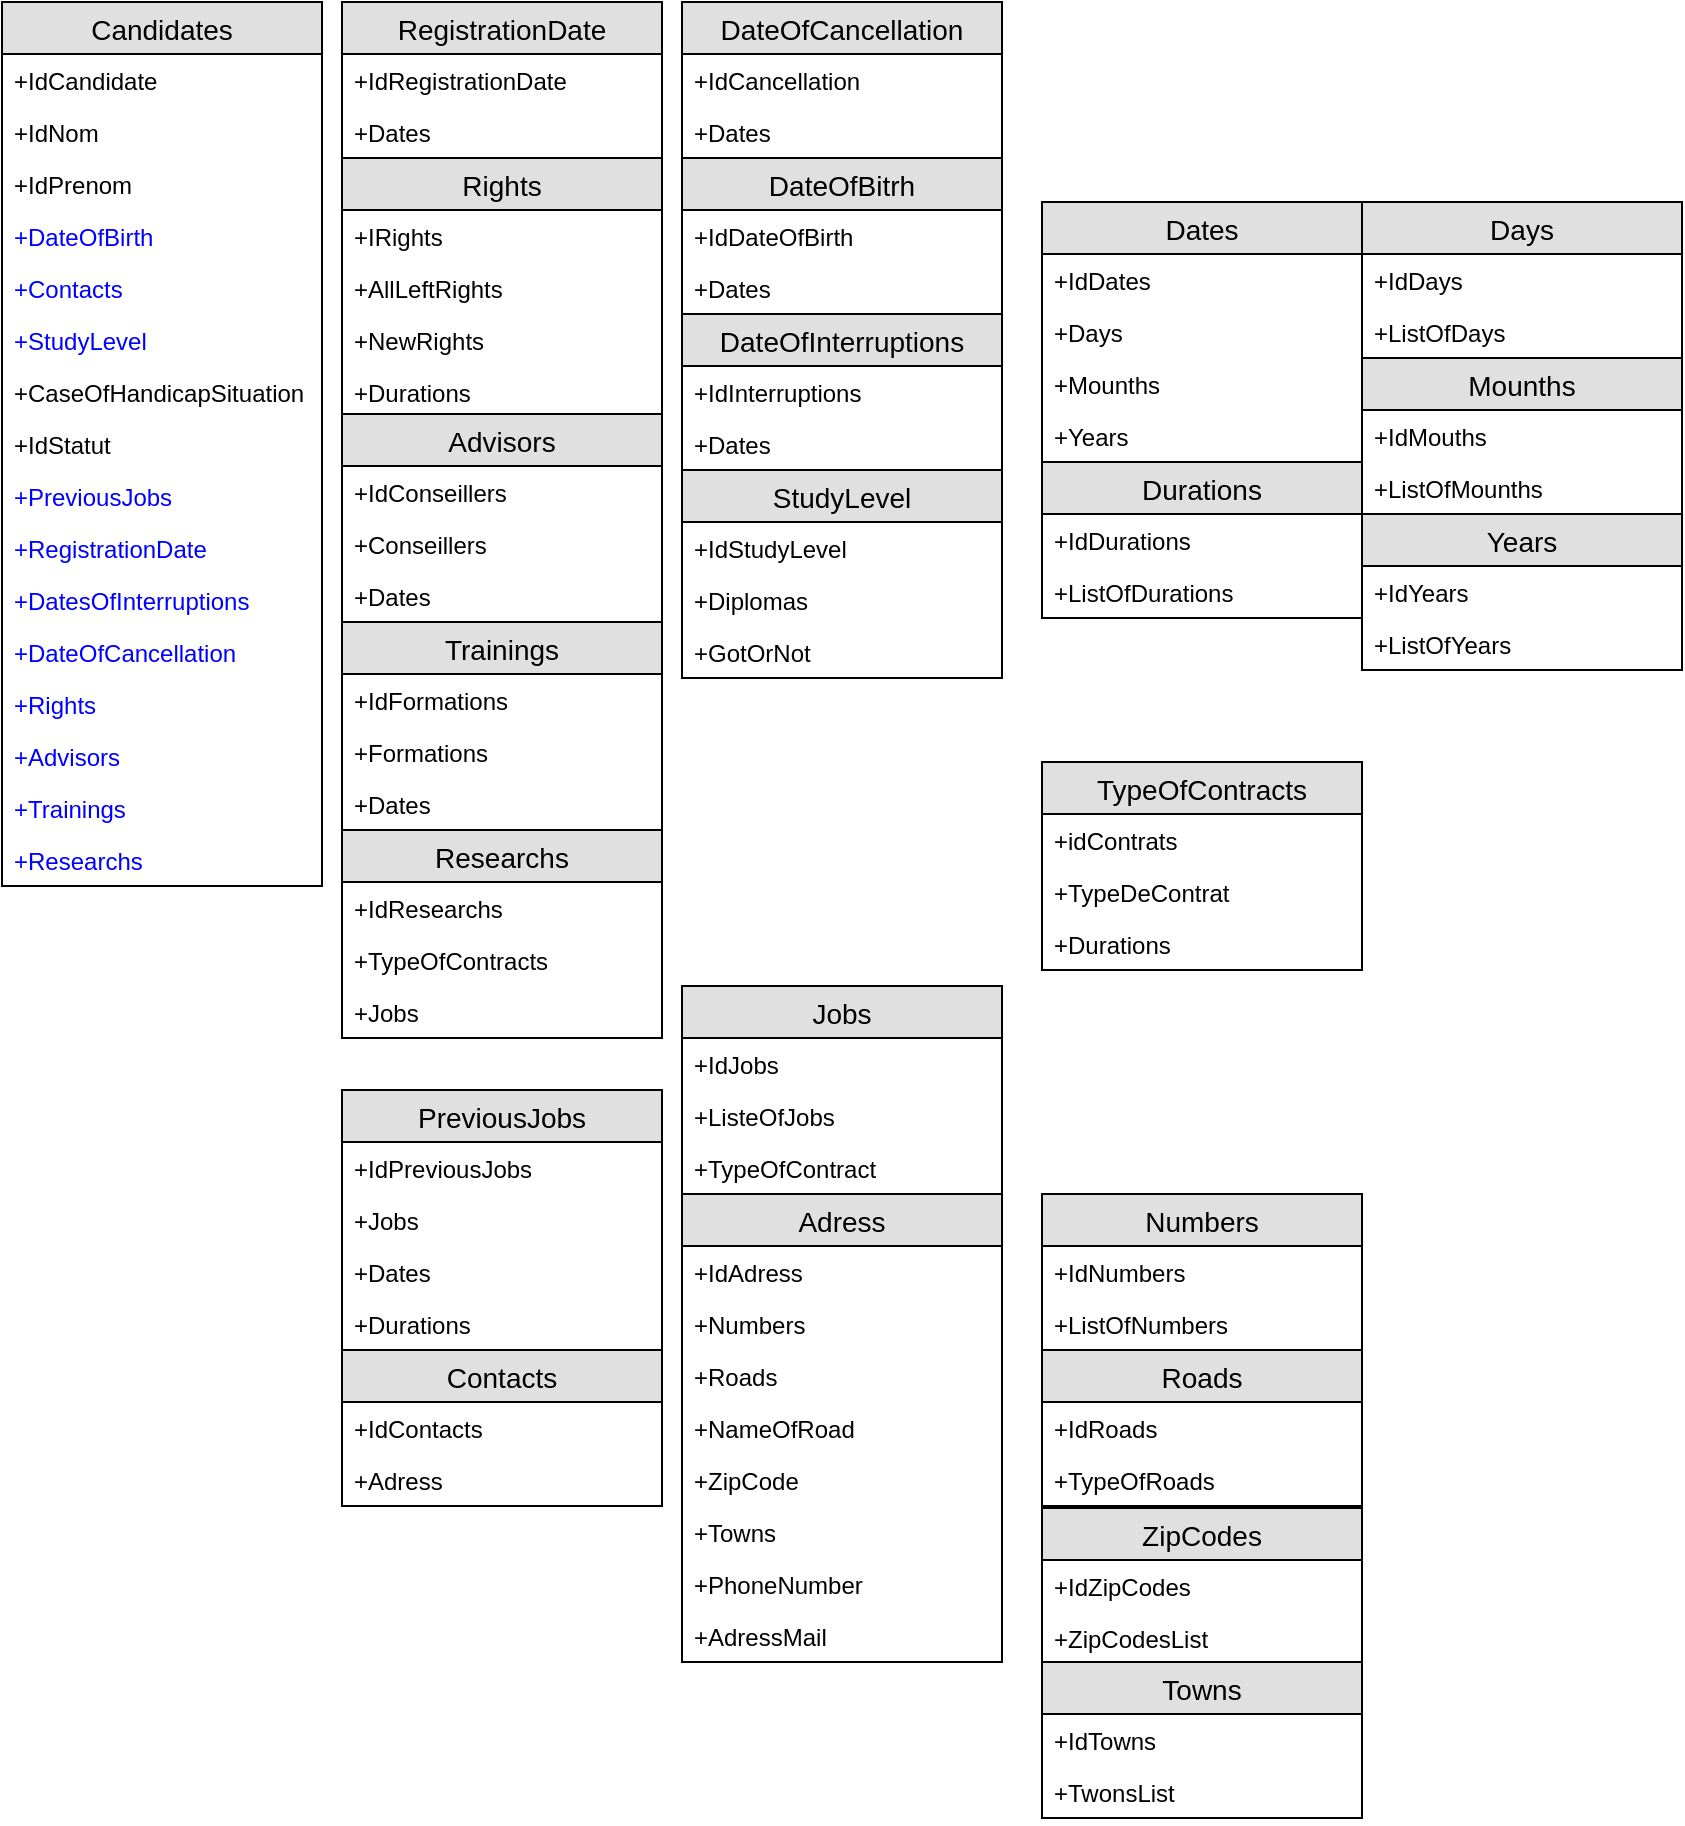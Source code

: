 <mxfile version="12.5.1" type="github"><diagram id="s1Qvu9CeLnc-_US4pbAX" name="Page-1"><mxGraphModel dx="1421" dy="831" grid="1" gridSize="10" guides="1" tooltips="1" connect="1" arrows="1" fold="1" page="1" pageScale="1" pageWidth="827" pageHeight="1169" math="0" shadow="0"><root><mxCell id="0"/><mxCell id="1" parent="0"/><mxCell id="-qMkt_h-Dio3tg8o6YvI-29" value="Candidates" style="swimlane;fontStyle=0;childLayout=stackLayout;horizontal=1;startSize=26;fillColor=#e0e0e0;horizontalStack=0;resizeParent=1;resizeParentMax=0;resizeLast=0;collapsible=1;marginBottom=0;swimlaneFillColor=#ffffff;align=center;fontSize=14;" vertex="1" parent="1"><mxGeometry y="260" width="160" height="442" as="geometry"/></mxCell><mxCell id="-qMkt_h-Dio3tg8o6YvI-30" value="+IdCandidate" style="text;strokeColor=none;fillColor=none;spacingLeft=4;spacingRight=4;overflow=hidden;rotatable=0;points=[[0,0.5],[1,0.5]];portConstraint=eastwest;fontSize=12;" vertex="1" parent="-qMkt_h-Dio3tg8o6YvI-29"><mxGeometry y="26" width="160" height="26" as="geometry"/></mxCell><mxCell id="-qMkt_h-Dio3tg8o6YvI-31" value="+IdNom&#xA;" style="text;strokeColor=none;fillColor=none;spacingLeft=4;spacingRight=4;overflow=hidden;rotatable=0;points=[[0,0.5],[1,0.5]];portConstraint=eastwest;fontSize=12;" vertex="1" parent="-qMkt_h-Dio3tg8o6YvI-29"><mxGeometry y="52" width="160" height="26" as="geometry"/></mxCell><mxCell id="-qMkt_h-Dio3tg8o6YvI-32" value="+IdPrenom" style="text;strokeColor=none;fillColor=none;spacingLeft=4;spacingRight=4;overflow=hidden;rotatable=0;points=[[0,0.5],[1,0.5]];portConstraint=eastwest;fontSize=12;" vertex="1" parent="-qMkt_h-Dio3tg8o6YvI-29"><mxGeometry y="78" width="160" height="26" as="geometry"/></mxCell><mxCell id="-qMkt_h-Dio3tg8o6YvI-128" value="+DateOfBirth" style="text;strokeColor=none;fillColor=none;spacingLeft=4;spacingRight=4;overflow=hidden;rotatable=0;points=[[0,0.5],[1,0.5]];portConstraint=eastwest;fontSize=12;fontColor=#0000FF;" vertex="1" parent="-qMkt_h-Dio3tg8o6YvI-29"><mxGeometry y="104" width="160" height="26" as="geometry"/></mxCell><mxCell id="-qMkt_h-Dio3tg8o6YvI-41" value="+Contacts" style="text;strokeColor=none;fillColor=none;spacingLeft=4;spacingRight=4;overflow=hidden;rotatable=0;points=[[0,0.5],[1,0.5]];portConstraint=eastwest;fontSize=12;fontColor=#0000FF;" vertex="1" parent="-qMkt_h-Dio3tg8o6YvI-29"><mxGeometry y="130" width="160" height="26" as="geometry"/></mxCell><mxCell id="-qMkt_h-Dio3tg8o6YvI-134" value="+StudyLevel" style="text;strokeColor=none;fillColor=none;spacingLeft=4;spacingRight=4;overflow=hidden;rotatable=0;points=[[0,0.5],[1,0.5]];portConstraint=eastwest;fontSize=12;fontColor=#0000FF;" vertex="1" parent="-qMkt_h-Dio3tg8o6YvI-29"><mxGeometry y="156" width="160" height="26" as="geometry"/></mxCell><mxCell id="-qMkt_h-Dio3tg8o6YvI-140" value="+CaseOfHandicapSituation" style="text;strokeColor=none;fillColor=none;spacingLeft=4;spacingRight=4;overflow=hidden;rotatable=0;points=[[0,0.5],[1,0.5]];portConstraint=eastwest;fontSize=12;fontColor=#000000;" vertex="1" parent="-qMkt_h-Dio3tg8o6YvI-29"><mxGeometry y="182" width="160" height="26" as="geometry"/></mxCell><mxCell id="-qMkt_h-Dio3tg8o6YvI-34" value="+IdStatut" style="text;strokeColor=none;fillColor=none;spacingLeft=4;spacingRight=4;overflow=hidden;rotatable=0;points=[[0,0.5],[1,0.5]];portConstraint=eastwest;fontSize=12;" vertex="1" parent="-qMkt_h-Dio3tg8o6YvI-29"><mxGeometry y="208" width="160" height="26" as="geometry"/></mxCell><mxCell id="-qMkt_h-Dio3tg8o6YvI-40" value="+PreviousJobs" style="text;strokeColor=none;fillColor=none;spacingLeft=4;spacingRight=4;overflow=hidden;rotatable=0;points=[[0,0.5],[1,0.5]];portConstraint=eastwest;fontSize=12;fontColor=#0000FF;" vertex="1" parent="-qMkt_h-Dio3tg8o6YvI-29"><mxGeometry y="234" width="160" height="26" as="geometry"/></mxCell><mxCell id="-qMkt_h-Dio3tg8o6YvI-35" value="+RegistrationDate" style="text;strokeColor=none;fillColor=none;spacingLeft=4;spacingRight=4;overflow=hidden;rotatable=0;points=[[0,0.5],[1,0.5]];portConstraint=eastwest;fontSize=12;fontColor=#0000FF;" vertex="1" parent="-qMkt_h-Dio3tg8o6YvI-29"><mxGeometry y="260" width="160" height="26" as="geometry"/></mxCell><mxCell id="-qMkt_h-Dio3tg8o6YvI-76" value="+DatesOfInterruptions&#xA;" style="text;strokeColor=none;fillColor=none;spacingLeft=4;spacingRight=4;overflow=hidden;rotatable=0;points=[[0,0.5],[1,0.5]];portConstraint=eastwest;fontSize=12;fontColor=#0000FF;" vertex="1" parent="-qMkt_h-Dio3tg8o6YvI-29"><mxGeometry y="286" width="160" height="26" as="geometry"/></mxCell><mxCell id="-qMkt_h-Dio3tg8o6YvI-72" value="+DateOfCancellation&#xA;" style="text;strokeColor=none;fillColor=none;spacingLeft=4;spacingRight=4;overflow=hidden;rotatable=0;points=[[0,0.5],[1,0.5]];portConstraint=eastwest;fontSize=12;fontColor=#0000FF;" vertex="1" parent="-qMkt_h-Dio3tg8o6YvI-29"><mxGeometry y="312" width="160" height="26" as="geometry"/></mxCell><mxCell id="-qMkt_h-Dio3tg8o6YvI-36" value="+Rights" style="text;strokeColor=none;fillColor=none;spacingLeft=4;spacingRight=4;overflow=hidden;rotatable=0;points=[[0,0.5],[1,0.5]];portConstraint=eastwest;fontSize=12;fontColor=#0000FF;" vertex="1" parent="-qMkt_h-Dio3tg8o6YvI-29"><mxGeometry y="338" width="160" height="26" as="geometry"/></mxCell><mxCell id="-qMkt_h-Dio3tg8o6YvI-37" value="+Advisors" style="text;strokeColor=none;fillColor=none;spacingLeft=4;spacingRight=4;overflow=hidden;rotatable=0;points=[[0,0.5],[1,0.5]];portConstraint=eastwest;fontSize=12;fontColor=#0000FF;" vertex="1" parent="-qMkt_h-Dio3tg8o6YvI-29"><mxGeometry y="364" width="160" height="26" as="geometry"/></mxCell><mxCell id="-qMkt_h-Dio3tg8o6YvI-38" value="+Trainings" style="text;strokeColor=none;fillColor=none;spacingLeft=4;spacingRight=4;overflow=hidden;rotatable=0;points=[[0,0.5],[1,0.5]];portConstraint=eastwest;fontSize=12;fontColor=#0000FF;" vertex="1" parent="-qMkt_h-Dio3tg8o6YvI-29"><mxGeometry y="390" width="160" height="26" as="geometry"/></mxCell><mxCell id="-qMkt_h-Dio3tg8o6YvI-39" value="+Researchs" style="text;strokeColor=none;fillColor=none;spacingLeft=4;spacingRight=4;overflow=hidden;rotatable=0;points=[[0,0.5],[1,0.5]];portConstraint=eastwest;fontSize=12;fontColor=#0000FF;" vertex="1" parent="-qMkt_h-Dio3tg8o6YvI-29"><mxGeometry y="416" width="160" height="26" as="geometry"/></mxCell><mxCell id="-qMkt_h-Dio3tg8o6YvI-43" value="Dates" style="swimlane;fontStyle=0;childLayout=stackLayout;horizontal=1;startSize=26;fillColor=#e0e0e0;horizontalStack=0;resizeParent=1;resizeParentMax=0;resizeLast=0;collapsible=1;marginBottom=0;swimlaneFillColor=#ffffff;align=center;fontSize=14;" vertex="1" parent="1"><mxGeometry x="520" y="360" width="160" height="130" as="geometry"/></mxCell><mxCell id="-qMkt_h-Dio3tg8o6YvI-44" value="+IdDates&#xA;" style="text;strokeColor=none;fillColor=none;spacingLeft=4;spacingRight=4;overflow=hidden;rotatable=0;points=[[0,0.5],[1,0.5]];portConstraint=eastwest;fontSize=12;" vertex="1" parent="-qMkt_h-Dio3tg8o6YvI-43"><mxGeometry y="26" width="160" height="26" as="geometry"/></mxCell><mxCell id="-qMkt_h-Dio3tg8o6YvI-45" value="+Days" style="text;strokeColor=none;fillColor=none;spacingLeft=4;spacingRight=4;overflow=hidden;rotatable=0;points=[[0,0.5],[1,0.5]];portConstraint=eastwest;fontSize=12;" vertex="1" parent="-qMkt_h-Dio3tg8o6YvI-43"><mxGeometry y="52" width="160" height="26" as="geometry"/></mxCell><mxCell id="-qMkt_h-Dio3tg8o6YvI-46" value="+Mounths" style="text;strokeColor=none;fillColor=none;spacingLeft=4;spacingRight=4;overflow=hidden;rotatable=0;points=[[0,0.5],[1,0.5]];portConstraint=eastwest;fontSize=12;" vertex="1" parent="-qMkt_h-Dio3tg8o6YvI-43"><mxGeometry y="78" width="160" height="26" as="geometry"/></mxCell><mxCell id="-qMkt_h-Dio3tg8o6YvI-47" value="+Years" style="text;strokeColor=none;fillColor=none;spacingLeft=4;spacingRight=4;overflow=hidden;rotatable=0;points=[[0,0.5],[1,0.5]];portConstraint=eastwest;fontSize=12;" vertex="1" parent="-qMkt_h-Dio3tg8o6YvI-43"><mxGeometry y="104" width="160" height="26" as="geometry"/></mxCell><mxCell id="-qMkt_h-Dio3tg8o6YvI-48" value="Days" style="swimlane;fontStyle=0;childLayout=stackLayout;horizontal=1;startSize=26;fillColor=#e0e0e0;horizontalStack=0;resizeParent=1;resizeParentMax=0;resizeLast=0;collapsible=1;marginBottom=0;swimlaneFillColor=#ffffff;align=center;fontSize=14;" vertex="1" parent="1"><mxGeometry x="680" y="360" width="160" height="78" as="geometry"/></mxCell><mxCell id="-qMkt_h-Dio3tg8o6YvI-49" value="+IdDays" style="text;strokeColor=none;fillColor=none;spacingLeft=4;spacingRight=4;overflow=hidden;rotatable=0;points=[[0,0.5],[1,0.5]];portConstraint=eastwest;fontSize=12;" vertex="1" parent="-qMkt_h-Dio3tg8o6YvI-48"><mxGeometry y="26" width="160" height="26" as="geometry"/></mxCell><mxCell id="-qMkt_h-Dio3tg8o6YvI-50" value="+ListOfDays" style="text;strokeColor=none;fillColor=none;spacingLeft=4;spacingRight=4;overflow=hidden;rotatable=0;points=[[0,0.5],[1,0.5]];portConstraint=eastwest;fontSize=12;" vertex="1" parent="-qMkt_h-Dio3tg8o6YvI-48"><mxGeometry y="52" width="160" height="26" as="geometry"/></mxCell><mxCell id="-qMkt_h-Dio3tg8o6YvI-52" value="Mounths" style="swimlane;fontStyle=0;childLayout=stackLayout;horizontal=1;startSize=26;fillColor=#e0e0e0;horizontalStack=0;resizeParent=1;resizeParentMax=0;resizeLast=0;collapsible=1;marginBottom=0;swimlaneFillColor=#ffffff;align=center;fontSize=14;" vertex="1" parent="1"><mxGeometry x="680" y="438" width="160" height="78" as="geometry"/></mxCell><mxCell id="-qMkt_h-Dio3tg8o6YvI-53" value="+IdMouths" style="text;strokeColor=none;fillColor=none;spacingLeft=4;spacingRight=4;overflow=hidden;rotatable=0;points=[[0,0.5],[1,0.5]];portConstraint=eastwest;fontSize=12;" vertex="1" parent="-qMkt_h-Dio3tg8o6YvI-52"><mxGeometry y="26" width="160" height="26" as="geometry"/></mxCell><mxCell id="-qMkt_h-Dio3tg8o6YvI-54" value="+ListOfMounths" style="text;strokeColor=none;fillColor=none;spacingLeft=4;spacingRight=4;overflow=hidden;rotatable=0;points=[[0,0.5],[1,0.5]];portConstraint=eastwest;fontSize=12;" vertex="1" parent="-qMkt_h-Dio3tg8o6YvI-52"><mxGeometry y="52" width="160" height="26" as="geometry"/></mxCell><mxCell id="-qMkt_h-Dio3tg8o6YvI-55" value="Years" style="swimlane;fontStyle=0;childLayout=stackLayout;horizontal=1;startSize=26;fillColor=#e0e0e0;horizontalStack=0;resizeParent=1;resizeParentMax=0;resizeLast=0;collapsible=1;marginBottom=0;swimlaneFillColor=#ffffff;align=center;fontSize=14;" vertex="1" parent="1"><mxGeometry x="680" y="516" width="160" height="78" as="geometry"/></mxCell><mxCell id="-qMkt_h-Dio3tg8o6YvI-56" value="+IdYears" style="text;strokeColor=none;fillColor=none;spacingLeft=4;spacingRight=4;overflow=hidden;rotatable=0;points=[[0,0.5],[1,0.5]];portConstraint=eastwest;fontSize=12;" vertex="1" parent="-qMkt_h-Dio3tg8o6YvI-55"><mxGeometry y="26" width="160" height="26" as="geometry"/></mxCell><mxCell id="-qMkt_h-Dio3tg8o6YvI-57" value="+ListOfYears" style="text;strokeColor=none;fillColor=none;spacingLeft=4;spacingRight=4;overflow=hidden;rotatable=0;points=[[0,0.5],[1,0.5]];portConstraint=eastwest;fontSize=12;" vertex="1" parent="-qMkt_h-Dio3tg8o6YvI-55"><mxGeometry y="52" width="160" height="26" as="geometry"/></mxCell><mxCell id="-qMkt_h-Dio3tg8o6YvI-58" value="RegistrationDate" style="swimlane;fontStyle=0;childLayout=stackLayout;horizontal=1;startSize=26;fillColor=#e0e0e0;horizontalStack=0;resizeParent=1;resizeParentMax=0;resizeLast=0;collapsible=1;marginBottom=0;swimlaneFillColor=#ffffff;align=center;fontSize=14;" vertex="1" parent="1"><mxGeometry x="170" y="260" width="160" height="78" as="geometry"/></mxCell><mxCell id="-qMkt_h-Dio3tg8o6YvI-59" value="+IdRegistrationDate" style="text;strokeColor=none;fillColor=none;spacingLeft=4;spacingRight=4;overflow=hidden;rotatable=0;points=[[0,0.5],[1,0.5]];portConstraint=eastwest;fontSize=12;" vertex="1" parent="-qMkt_h-Dio3tg8o6YvI-58"><mxGeometry y="26" width="160" height="26" as="geometry"/></mxCell><mxCell id="-qMkt_h-Dio3tg8o6YvI-60" value="+Dates" style="text;strokeColor=none;fillColor=none;spacingLeft=4;spacingRight=4;overflow=hidden;rotatable=0;points=[[0,0.5],[1,0.5]];portConstraint=eastwest;fontSize=12;" vertex="1" parent="-qMkt_h-Dio3tg8o6YvI-58"><mxGeometry y="52" width="160" height="26" as="geometry"/></mxCell><mxCell id="-qMkt_h-Dio3tg8o6YvI-61" value="Rights" style="swimlane;fontStyle=0;childLayout=stackLayout;horizontal=1;startSize=26;fillColor=#e0e0e0;horizontalStack=0;resizeParent=1;resizeParentMax=0;resizeLast=0;collapsible=1;marginBottom=0;swimlaneFillColor=#ffffff;align=center;fontSize=14;" vertex="1" parent="1"><mxGeometry x="170" y="338" width="160" height="130" as="geometry"/></mxCell><mxCell id="-qMkt_h-Dio3tg8o6YvI-62" value="+IRights" style="text;strokeColor=none;fillColor=none;spacingLeft=4;spacingRight=4;overflow=hidden;rotatable=0;points=[[0,0.5],[1,0.5]];portConstraint=eastwest;fontSize=12;" vertex="1" parent="-qMkt_h-Dio3tg8o6YvI-61"><mxGeometry y="26" width="160" height="26" as="geometry"/></mxCell><mxCell id="-qMkt_h-Dio3tg8o6YvI-63" value="+AllLeftRights" style="text;strokeColor=none;fillColor=none;spacingLeft=4;spacingRight=4;overflow=hidden;rotatable=0;points=[[0,0.5],[1,0.5]];portConstraint=eastwest;fontSize=12;" vertex="1" parent="-qMkt_h-Dio3tg8o6YvI-61"><mxGeometry y="52" width="160" height="26" as="geometry"/></mxCell><mxCell id="-qMkt_h-Dio3tg8o6YvI-91" value="+NewRights" style="text;strokeColor=none;fillColor=none;spacingLeft=4;spacingRight=4;overflow=hidden;rotatable=0;points=[[0,0.5],[1,0.5]];portConstraint=eastwest;fontSize=12;" vertex="1" parent="-qMkt_h-Dio3tg8o6YvI-61"><mxGeometry y="78" width="160" height="26" as="geometry"/></mxCell><mxCell id="-qMkt_h-Dio3tg8o6YvI-92" value="+Durations" style="text;strokeColor=none;fillColor=none;spacingLeft=4;spacingRight=4;overflow=hidden;rotatable=0;points=[[0,0.5],[1,0.5]];portConstraint=eastwest;fontSize=12;" vertex="1" parent="-qMkt_h-Dio3tg8o6YvI-61"><mxGeometry y="104" width="160" height="26" as="geometry"/></mxCell><mxCell id="-qMkt_h-Dio3tg8o6YvI-64" value="Advisors" style="swimlane;fontStyle=0;childLayout=stackLayout;horizontal=1;startSize=26;fillColor=#e0e0e0;horizontalStack=0;resizeParent=1;resizeParentMax=0;resizeLast=0;collapsible=1;marginBottom=0;swimlaneFillColor=#ffffff;align=center;fontSize=14;" vertex="1" parent="1"><mxGeometry x="170" y="466" width="160" height="104" as="geometry"/></mxCell><mxCell id="-qMkt_h-Dio3tg8o6YvI-65" value="+IdConseillers" style="text;strokeColor=none;fillColor=none;spacingLeft=4;spacingRight=4;overflow=hidden;rotatable=0;points=[[0,0.5],[1,0.5]];portConstraint=eastwest;fontSize=12;" vertex="1" parent="-qMkt_h-Dio3tg8o6YvI-64"><mxGeometry y="26" width="160" height="26" as="geometry"/></mxCell><mxCell id="-qMkt_h-Dio3tg8o6YvI-66" value="+Conseillers" style="text;strokeColor=none;fillColor=none;spacingLeft=4;spacingRight=4;overflow=hidden;rotatable=0;points=[[0,0.5],[1,0.5]];portConstraint=eastwest;fontSize=12;" vertex="1" parent="-qMkt_h-Dio3tg8o6YvI-64"><mxGeometry y="52" width="160" height="26" as="geometry"/></mxCell><mxCell id="-qMkt_h-Dio3tg8o6YvI-67" value="+Dates" style="text;strokeColor=none;fillColor=none;spacingLeft=4;spacingRight=4;overflow=hidden;rotatable=0;points=[[0,0.5],[1,0.5]];portConstraint=eastwest;fontSize=12;" vertex="1" parent="-qMkt_h-Dio3tg8o6YvI-64"><mxGeometry y="78" width="160" height="26" as="geometry"/></mxCell><mxCell id="-qMkt_h-Dio3tg8o6YvI-68" value="Trainings" style="swimlane;fontStyle=0;childLayout=stackLayout;horizontal=1;startSize=26;fillColor=#e0e0e0;horizontalStack=0;resizeParent=1;resizeParentMax=0;resizeLast=0;collapsible=1;marginBottom=0;swimlaneFillColor=#ffffff;align=center;fontSize=14;" vertex="1" parent="1"><mxGeometry x="170" y="570" width="160" height="104" as="geometry"/></mxCell><mxCell id="-qMkt_h-Dio3tg8o6YvI-69" value="+IdFormations" style="text;strokeColor=none;fillColor=none;spacingLeft=4;spacingRight=4;overflow=hidden;rotatable=0;points=[[0,0.5],[1,0.5]];portConstraint=eastwest;fontSize=12;" vertex="1" parent="-qMkt_h-Dio3tg8o6YvI-68"><mxGeometry y="26" width="160" height="26" as="geometry"/></mxCell><mxCell id="-qMkt_h-Dio3tg8o6YvI-70" value="+Formations" style="text;strokeColor=none;fillColor=none;spacingLeft=4;spacingRight=4;overflow=hidden;rotatable=0;points=[[0,0.5],[1,0.5]];portConstraint=eastwest;fontSize=12;" vertex="1" parent="-qMkt_h-Dio3tg8o6YvI-68"><mxGeometry y="52" width="160" height="26" as="geometry"/></mxCell><mxCell id="-qMkt_h-Dio3tg8o6YvI-71" value="+Dates" style="text;strokeColor=none;fillColor=none;spacingLeft=4;spacingRight=4;overflow=hidden;rotatable=0;points=[[0,0.5],[1,0.5]];portConstraint=eastwest;fontSize=12;" vertex="1" parent="-qMkt_h-Dio3tg8o6YvI-68"><mxGeometry y="78" width="160" height="26" as="geometry"/></mxCell><mxCell id="-qMkt_h-Dio3tg8o6YvI-73" value="DateOfCancellation" style="swimlane;fontStyle=0;childLayout=stackLayout;horizontal=1;startSize=26;fillColor=#e0e0e0;horizontalStack=0;resizeParent=1;resizeParentMax=0;resizeLast=0;collapsible=1;marginBottom=0;swimlaneFillColor=#ffffff;align=center;fontSize=14;" vertex="1" parent="1"><mxGeometry x="340" y="260" width="160" height="78" as="geometry"/></mxCell><mxCell id="-qMkt_h-Dio3tg8o6YvI-74" value="+IdCancellation" style="text;strokeColor=none;fillColor=none;spacingLeft=4;spacingRight=4;overflow=hidden;rotatable=0;points=[[0,0.5],[1,0.5]];portConstraint=eastwest;fontSize=12;" vertex="1" parent="-qMkt_h-Dio3tg8o6YvI-73"><mxGeometry y="26" width="160" height="26" as="geometry"/></mxCell><mxCell id="-qMkt_h-Dio3tg8o6YvI-75" value="+Dates" style="text;strokeColor=none;fillColor=none;spacingLeft=4;spacingRight=4;overflow=hidden;rotatable=0;points=[[0,0.5],[1,0.5]];portConstraint=eastwest;fontSize=12;" vertex="1" parent="-qMkt_h-Dio3tg8o6YvI-73"><mxGeometry y="52" width="160" height="26" as="geometry"/></mxCell><mxCell id="-qMkt_h-Dio3tg8o6YvI-77" value="DateOfInterruptions" style="swimlane;fontStyle=0;childLayout=stackLayout;horizontal=1;startSize=26;fillColor=#e0e0e0;horizontalStack=0;resizeParent=1;resizeParentMax=0;resizeLast=0;collapsible=1;marginBottom=0;swimlaneFillColor=#ffffff;align=center;fontSize=14;" vertex="1" parent="1"><mxGeometry x="340" y="416" width="160" height="78" as="geometry"/></mxCell><mxCell id="-qMkt_h-Dio3tg8o6YvI-78" value="+IdInterruptions" style="text;strokeColor=none;fillColor=none;spacingLeft=4;spacingRight=4;overflow=hidden;rotatable=0;points=[[0,0.5],[1,0.5]];portConstraint=eastwest;fontSize=12;fontStyle=0" vertex="1" parent="-qMkt_h-Dio3tg8o6YvI-77"><mxGeometry y="26" width="160" height="26" as="geometry"/></mxCell><mxCell id="-qMkt_h-Dio3tg8o6YvI-79" value="+Dates" style="text;strokeColor=none;fillColor=none;spacingLeft=4;spacingRight=4;overflow=hidden;rotatable=0;points=[[0,0.5],[1,0.5]];portConstraint=eastwest;fontSize=12;" vertex="1" parent="-qMkt_h-Dio3tg8o6YvI-77"><mxGeometry y="52" width="160" height="26" as="geometry"/></mxCell><mxCell id="-qMkt_h-Dio3tg8o6YvI-80" value="Researchs" style="swimlane;fontStyle=0;childLayout=stackLayout;horizontal=1;startSize=26;fillColor=#e0e0e0;horizontalStack=0;resizeParent=1;resizeParentMax=0;resizeLast=0;collapsible=1;marginBottom=0;swimlaneFillColor=#ffffff;align=center;fontSize=14;" vertex="1" parent="1"><mxGeometry x="170" y="674" width="160" height="104" as="geometry"/></mxCell><mxCell id="-qMkt_h-Dio3tg8o6YvI-81" value="+IdResearchs" style="text;strokeColor=none;fillColor=none;spacingLeft=4;spacingRight=4;overflow=hidden;rotatable=0;points=[[0,0.5],[1,0.5]];portConstraint=eastwest;fontSize=12;" vertex="1" parent="-qMkt_h-Dio3tg8o6YvI-80"><mxGeometry y="26" width="160" height="26" as="geometry"/></mxCell><mxCell id="-qMkt_h-Dio3tg8o6YvI-82" value="+TypeOfContracts" style="text;strokeColor=none;fillColor=none;spacingLeft=4;spacingRight=4;overflow=hidden;rotatable=0;points=[[0,0.5],[1,0.5]];portConstraint=eastwest;fontSize=12;" vertex="1" parent="-qMkt_h-Dio3tg8o6YvI-80"><mxGeometry y="52" width="160" height="26" as="geometry"/></mxCell><mxCell id="-qMkt_h-Dio3tg8o6YvI-133" value="+Jobs" style="text;strokeColor=none;fillColor=none;spacingLeft=4;spacingRight=4;overflow=hidden;rotatable=0;points=[[0,0.5],[1,0.5]];portConstraint=eastwest;fontSize=12;" vertex="1" parent="-qMkt_h-Dio3tg8o6YvI-80"><mxGeometry y="78" width="160" height="26" as="geometry"/></mxCell><mxCell id="-qMkt_h-Dio3tg8o6YvI-84" value="TypeOfContracts" style="swimlane;fontStyle=0;childLayout=stackLayout;horizontal=1;startSize=26;fillColor=#e0e0e0;horizontalStack=0;resizeParent=1;resizeParentMax=0;resizeLast=0;collapsible=1;marginBottom=0;swimlaneFillColor=#ffffff;align=center;fontSize=14;" vertex="1" parent="1"><mxGeometry x="520" y="640" width="160" height="104" as="geometry"/></mxCell><mxCell id="-qMkt_h-Dio3tg8o6YvI-85" value="+idContrats" style="text;strokeColor=none;fillColor=none;spacingLeft=4;spacingRight=4;overflow=hidden;rotatable=0;points=[[0,0.5],[1,0.5]];portConstraint=eastwest;fontSize=12;" vertex="1" parent="-qMkt_h-Dio3tg8o6YvI-84"><mxGeometry y="26" width="160" height="26" as="geometry"/></mxCell><mxCell id="-qMkt_h-Dio3tg8o6YvI-86" value="+TypeDeContrat" style="text;strokeColor=none;fillColor=none;spacingLeft=4;spacingRight=4;overflow=hidden;rotatable=0;points=[[0,0.5],[1,0.5]];portConstraint=eastwest;fontSize=12;" vertex="1" parent="-qMkt_h-Dio3tg8o6YvI-84"><mxGeometry y="52" width="160" height="26" as="geometry"/></mxCell><mxCell id="-qMkt_h-Dio3tg8o6YvI-87" value="+Durations" style="text;strokeColor=none;fillColor=none;spacingLeft=4;spacingRight=4;overflow=hidden;rotatable=0;points=[[0,0.5],[1,0.5]];portConstraint=eastwest;fontSize=12;" vertex="1" parent="-qMkt_h-Dio3tg8o6YvI-84"><mxGeometry y="78" width="160" height="26" as="geometry"/></mxCell><mxCell id="-qMkt_h-Dio3tg8o6YvI-88" value="Durations" style="swimlane;fontStyle=0;childLayout=stackLayout;horizontal=1;startSize=26;fillColor=#e0e0e0;horizontalStack=0;resizeParent=1;resizeParentMax=0;resizeLast=0;collapsible=1;marginBottom=0;swimlaneFillColor=#ffffff;align=center;fontSize=14;" vertex="1" parent="1"><mxGeometry x="520" y="490" width="160" height="78" as="geometry"/></mxCell><mxCell id="-qMkt_h-Dio3tg8o6YvI-89" value="+IdDurations" style="text;strokeColor=none;fillColor=none;spacingLeft=4;spacingRight=4;overflow=hidden;rotatable=0;points=[[0,0.5],[1,0.5]];portConstraint=eastwest;fontSize=12;" vertex="1" parent="-qMkt_h-Dio3tg8o6YvI-88"><mxGeometry y="26" width="160" height="26" as="geometry"/></mxCell><mxCell id="-qMkt_h-Dio3tg8o6YvI-90" value="+ListOfDurations" style="text;strokeColor=none;fillColor=none;spacingLeft=4;spacingRight=4;overflow=hidden;rotatable=0;points=[[0,0.5],[1,0.5]];portConstraint=eastwest;fontSize=12;" vertex="1" parent="-qMkt_h-Dio3tg8o6YvI-88"><mxGeometry y="52" width="160" height="26" as="geometry"/></mxCell><mxCell id="-qMkt_h-Dio3tg8o6YvI-93" value="PreviousJobs" style="swimlane;fontStyle=0;childLayout=stackLayout;horizontal=1;startSize=26;fillColor=#e0e0e0;horizontalStack=0;resizeParent=1;resizeParentMax=0;resizeLast=0;collapsible=1;marginBottom=0;swimlaneFillColor=#ffffff;align=center;fontSize=14;" vertex="1" parent="1"><mxGeometry x="170" y="804" width="160" height="130" as="geometry"/></mxCell><mxCell id="-qMkt_h-Dio3tg8o6YvI-94" value="+IdPreviousJobs" style="text;strokeColor=none;fillColor=none;spacingLeft=4;spacingRight=4;overflow=hidden;rotatable=0;points=[[0,0.5],[1,0.5]];portConstraint=eastwest;fontSize=12;" vertex="1" parent="-qMkt_h-Dio3tg8o6YvI-93"><mxGeometry y="26" width="160" height="26" as="geometry"/></mxCell><mxCell id="-qMkt_h-Dio3tg8o6YvI-95" value="+Jobs" style="text;strokeColor=none;fillColor=none;spacingLeft=4;spacingRight=4;overflow=hidden;rotatable=0;points=[[0,0.5],[1,0.5]];portConstraint=eastwest;fontSize=12;" vertex="1" parent="-qMkt_h-Dio3tg8o6YvI-93"><mxGeometry y="52" width="160" height="26" as="geometry"/></mxCell><mxCell id="-qMkt_h-Dio3tg8o6YvI-96" value="+Dates" style="text;strokeColor=none;fillColor=none;spacingLeft=4;spacingRight=4;overflow=hidden;rotatable=0;points=[[0,0.5],[1,0.5]];portConstraint=eastwest;fontSize=12;" vertex="1" parent="-qMkt_h-Dio3tg8o6YvI-93"><mxGeometry y="78" width="160" height="26" as="geometry"/></mxCell><mxCell id="-qMkt_h-Dio3tg8o6YvI-97" value="+Durations" style="text;strokeColor=none;fillColor=none;spacingLeft=4;spacingRight=4;overflow=hidden;rotatable=0;points=[[0,0.5],[1,0.5]];portConstraint=eastwest;fontSize=12;" vertex="1" parent="-qMkt_h-Dio3tg8o6YvI-93"><mxGeometry y="104" width="160" height="26" as="geometry"/></mxCell><mxCell id="-qMkt_h-Dio3tg8o6YvI-98" value="Jobs" style="swimlane;fontStyle=0;childLayout=stackLayout;horizontal=1;startSize=26;fillColor=#e0e0e0;horizontalStack=0;resizeParent=1;resizeParentMax=0;resizeLast=0;collapsible=1;marginBottom=0;swimlaneFillColor=#ffffff;align=center;fontSize=14;" vertex="1" parent="1"><mxGeometry x="340" y="752" width="160" height="104" as="geometry"/></mxCell><mxCell id="-qMkt_h-Dio3tg8o6YvI-99" value="+IdJobs" style="text;strokeColor=none;fillColor=none;spacingLeft=4;spacingRight=4;overflow=hidden;rotatable=0;points=[[0,0.5],[1,0.5]];portConstraint=eastwest;fontSize=12;fontStyle=0" vertex="1" parent="-qMkt_h-Dio3tg8o6YvI-98"><mxGeometry y="26" width="160" height="26" as="geometry"/></mxCell><mxCell id="-qMkt_h-Dio3tg8o6YvI-100" value="+ListeOfJobs" style="text;strokeColor=none;fillColor=none;spacingLeft=4;spacingRight=4;overflow=hidden;rotatable=0;points=[[0,0.5],[1,0.5]];portConstraint=eastwest;fontSize=12;" vertex="1" parent="-qMkt_h-Dio3tg8o6YvI-98"><mxGeometry y="52" width="160" height="26" as="geometry"/></mxCell><mxCell id="-qMkt_h-Dio3tg8o6YvI-139" value="+TypeOfContract" style="text;strokeColor=none;fillColor=none;spacingLeft=4;spacingRight=4;overflow=hidden;rotatable=0;points=[[0,0.5],[1,0.5]];portConstraint=eastwest;fontSize=12;" vertex="1" parent="-qMkt_h-Dio3tg8o6YvI-98"><mxGeometry y="78" width="160" height="26" as="geometry"/></mxCell><mxCell id="-qMkt_h-Dio3tg8o6YvI-101" value="Contacts" style="swimlane;fontStyle=0;childLayout=stackLayout;horizontal=1;startSize=26;fillColor=#e0e0e0;horizontalStack=0;resizeParent=1;resizeParentMax=0;resizeLast=0;collapsible=1;marginBottom=0;swimlaneFillColor=#ffffff;align=center;fontSize=14;" vertex="1" parent="1"><mxGeometry x="170" y="934" width="160" height="78" as="geometry"/></mxCell><mxCell id="-qMkt_h-Dio3tg8o6YvI-102" value="+IdContacts" style="text;strokeColor=none;fillColor=none;spacingLeft=4;spacingRight=4;overflow=hidden;rotatable=0;points=[[0,0.5],[1,0.5]];portConstraint=eastwest;fontSize=12;" vertex="1" parent="-qMkt_h-Dio3tg8o6YvI-101"><mxGeometry y="26" width="160" height="26" as="geometry"/></mxCell><mxCell id="-qMkt_h-Dio3tg8o6YvI-103" value="+Adress" style="text;strokeColor=none;fillColor=none;spacingLeft=4;spacingRight=4;overflow=hidden;rotatable=0;points=[[0,0.5],[1,0.5]];portConstraint=eastwest;fontSize=12;" vertex="1" parent="-qMkt_h-Dio3tg8o6YvI-101"><mxGeometry y="52" width="160" height="26" as="geometry"/></mxCell><mxCell id="-qMkt_h-Dio3tg8o6YvI-106" value="Adress" style="swimlane;fontStyle=0;childLayout=stackLayout;horizontal=1;startSize=26;fillColor=#e0e0e0;horizontalStack=0;resizeParent=1;resizeParentMax=0;resizeLast=0;collapsible=1;marginBottom=0;swimlaneFillColor=#ffffff;align=center;fontSize=14;" vertex="1" parent="1"><mxGeometry x="340" y="856" width="160" height="234" as="geometry"/></mxCell><mxCell id="-qMkt_h-Dio3tg8o6YvI-107" value="+IdAdress" style="text;strokeColor=none;fillColor=none;spacingLeft=4;spacingRight=4;overflow=hidden;rotatable=0;points=[[0,0.5],[1,0.5]];portConstraint=eastwest;fontSize=12;" vertex="1" parent="-qMkt_h-Dio3tg8o6YvI-106"><mxGeometry y="26" width="160" height="26" as="geometry"/></mxCell><mxCell id="-qMkt_h-Dio3tg8o6YvI-108" value="+Numbers" style="text;strokeColor=none;fillColor=none;spacingLeft=4;spacingRight=4;overflow=hidden;rotatable=0;points=[[0,0.5],[1,0.5]];portConstraint=eastwest;fontSize=12;" vertex="1" parent="-qMkt_h-Dio3tg8o6YvI-106"><mxGeometry y="52" width="160" height="26" as="geometry"/></mxCell><mxCell id="-qMkt_h-Dio3tg8o6YvI-109" value="+Roads" style="text;strokeColor=none;fillColor=none;spacingLeft=4;spacingRight=4;overflow=hidden;rotatable=0;points=[[0,0.5],[1,0.5]];portConstraint=eastwest;fontSize=12;" vertex="1" parent="-qMkt_h-Dio3tg8o6YvI-106"><mxGeometry y="78" width="160" height="26" as="geometry"/></mxCell><mxCell id="-qMkt_h-Dio3tg8o6YvI-119" value="+NameOfRoad" style="text;strokeColor=none;fillColor=none;spacingLeft=4;spacingRight=4;overflow=hidden;rotatable=0;points=[[0,0.5],[1,0.5]];portConstraint=eastwest;fontSize=12;" vertex="1" parent="-qMkt_h-Dio3tg8o6YvI-106"><mxGeometry y="104" width="160" height="26" as="geometry"/></mxCell><mxCell id="-qMkt_h-Dio3tg8o6YvI-120" value="+ZipCode" style="text;strokeColor=none;fillColor=none;spacingLeft=4;spacingRight=4;overflow=hidden;rotatable=0;points=[[0,0.5],[1,0.5]];portConstraint=eastwest;fontSize=12;" vertex="1" parent="-qMkt_h-Dio3tg8o6YvI-106"><mxGeometry y="130" width="160" height="26" as="geometry"/></mxCell><mxCell id="-qMkt_h-Dio3tg8o6YvI-121" value="+Towns" style="text;strokeColor=none;fillColor=none;spacingLeft=4;spacingRight=4;overflow=hidden;rotatable=0;points=[[0,0.5],[1,0.5]];portConstraint=eastwest;fontSize=12;" vertex="1" parent="-qMkt_h-Dio3tg8o6YvI-106"><mxGeometry y="156" width="160" height="26" as="geometry"/></mxCell><mxCell id="-qMkt_h-Dio3tg8o6YvI-110" value="+PhoneNumber" style="text;strokeColor=none;fillColor=none;spacingLeft=4;spacingRight=4;overflow=hidden;rotatable=0;points=[[0,0.5],[1,0.5]];portConstraint=eastwest;fontSize=12;" vertex="1" parent="-qMkt_h-Dio3tg8o6YvI-106"><mxGeometry y="182" width="160" height="26" as="geometry"/></mxCell><mxCell id="-qMkt_h-Dio3tg8o6YvI-111" value="+AdressMail" style="text;strokeColor=none;fillColor=none;spacingLeft=4;spacingRight=4;overflow=hidden;rotatable=0;points=[[0,0.5],[1,0.5]];portConstraint=eastwest;fontSize=12;" vertex="1" parent="-qMkt_h-Dio3tg8o6YvI-106"><mxGeometry y="208" width="160" height="26" as="geometry"/></mxCell><mxCell id="-qMkt_h-Dio3tg8o6YvI-112" value="Numbers" style="swimlane;fontStyle=0;childLayout=stackLayout;horizontal=1;startSize=26;fillColor=#e0e0e0;horizontalStack=0;resizeParent=1;resizeParentMax=0;resizeLast=0;collapsible=1;marginBottom=0;swimlaneFillColor=#ffffff;align=center;fontSize=14;" vertex="1" parent="1"><mxGeometry x="520" y="856" width="160" height="78" as="geometry"/></mxCell><mxCell id="-qMkt_h-Dio3tg8o6YvI-113" value="+IdNumbers" style="text;strokeColor=none;fillColor=none;spacingLeft=4;spacingRight=4;overflow=hidden;rotatable=0;points=[[0,0.5],[1,0.5]];portConstraint=eastwest;fontSize=12;fontStyle=0" vertex="1" parent="-qMkt_h-Dio3tg8o6YvI-112"><mxGeometry y="26" width="160" height="26" as="geometry"/></mxCell><mxCell id="-qMkt_h-Dio3tg8o6YvI-114" value="+ListOfNumbers" style="text;strokeColor=none;fillColor=none;spacingLeft=4;spacingRight=4;overflow=hidden;rotatable=0;points=[[0,0.5],[1,0.5]];portConstraint=eastwest;fontSize=12;" vertex="1" parent="-qMkt_h-Dio3tg8o6YvI-112"><mxGeometry y="52" width="160" height="26" as="geometry"/></mxCell><mxCell id="-qMkt_h-Dio3tg8o6YvI-115" value="Roads" style="swimlane;fontStyle=0;childLayout=stackLayout;horizontal=1;startSize=26;fillColor=#e0e0e0;horizontalStack=0;resizeParent=1;resizeParentMax=0;resizeLast=0;collapsible=1;marginBottom=0;swimlaneFillColor=#ffffff;align=center;fontSize=14;" vertex="1" parent="1"><mxGeometry x="520" y="934" width="160" height="78" as="geometry"/></mxCell><mxCell id="-qMkt_h-Dio3tg8o6YvI-116" value="+IdRoads" style="text;strokeColor=none;fillColor=none;spacingLeft=4;spacingRight=4;overflow=hidden;rotatable=0;points=[[0,0.5],[1,0.5]];portConstraint=eastwest;fontSize=12;fontStyle=0" vertex="1" parent="-qMkt_h-Dio3tg8o6YvI-115"><mxGeometry y="26" width="160" height="26" as="geometry"/></mxCell><mxCell id="-qMkt_h-Dio3tg8o6YvI-117" value="+TypeOfRoads" style="text;strokeColor=none;fillColor=none;spacingLeft=4;spacingRight=4;overflow=hidden;rotatable=0;points=[[0,0.5],[1,0.5]];portConstraint=eastwest;fontSize=12;" vertex="1" parent="-qMkt_h-Dio3tg8o6YvI-115"><mxGeometry y="52" width="160" height="26" as="geometry"/></mxCell><mxCell id="-qMkt_h-Dio3tg8o6YvI-122" value="ZipCodes" style="swimlane;fontStyle=0;childLayout=stackLayout;horizontal=1;startSize=26;fillColor=#e0e0e0;horizontalStack=0;resizeParent=1;resizeParentMax=0;resizeLast=0;collapsible=1;marginBottom=0;swimlaneFillColor=#ffffff;align=center;fontSize=14;" vertex="1" parent="1"><mxGeometry x="520" y="1013" width="160" height="78" as="geometry"/></mxCell><mxCell id="-qMkt_h-Dio3tg8o6YvI-123" value="+IdZipCodes" style="text;strokeColor=none;fillColor=none;spacingLeft=4;spacingRight=4;overflow=hidden;rotatable=0;points=[[0,0.5],[1,0.5]];portConstraint=eastwest;fontSize=12;fontStyle=0" vertex="1" parent="-qMkt_h-Dio3tg8o6YvI-122"><mxGeometry y="26" width="160" height="26" as="geometry"/></mxCell><mxCell id="-qMkt_h-Dio3tg8o6YvI-124" value="+ZipCodesList" style="text;strokeColor=none;fillColor=none;spacingLeft=4;spacingRight=4;overflow=hidden;rotatable=0;points=[[0,0.5],[1,0.5]];portConstraint=eastwest;fontSize=12;" vertex="1" parent="-qMkt_h-Dio3tg8o6YvI-122"><mxGeometry y="52" width="160" height="26" as="geometry"/></mxCell><mxCell id="-qMkt_h-Dio3tg8o6YvI-125" value="Towns" style="swimlane;fontStyle=0;childLayout=stackLayout;horizontal=1;startSize=26;fillColor=#e0e0e0;horizontalStack=0;resizeParent=1;resizeParentMax=0;resizeLast=0;collapsible=1;marginBottom=0;swimlaneFillColor=#ffffff;align=center;fontSize=14;" vertex="1" parent="1"><mxGeometry x="520" y="1090" width="160" height="78" as="geometry"/></mxCell><mxCell id="-qMkt_h-Dio3tg8o6YvI-126" value="+IdTowns" style="text;strokeColor=none;fillColor=none;spacingLeft=4;spacingRight=4;overflow=hidden;rotatable=0;points=[[0,0.5],[1,0.5]];portConstraint=eastwest;fontSize=12;fontStyle=0" vertex="1" parent="-qMkt_h-Dio3tg8o6YvI-125"><mxGeometry y="26" width="160" height="26" as="geometry"/></mxCell><mxCell id="-qMkt_h-Dio3tg8o6YvI-127" value="+TwonsList" style="text;strokeColor=none;fillColor=none;spacingLeft=4;spacingRight=4;overflow=hidden;rotatable=0;points=[[0,0.5],[1,0.5]];portConstraint=eastwest;fontSize=12;" vertex="1" parent="-qMkt_h-Dio3tg8o6YvI-125"><mxGeometry y="52" width="160" height="26" as="geometry"/></mxCell><mxCell id="-qMkt_h-Dio3tg8o6YvI-129" value="DateOfBitrh" style="swimlane;fontStyle=0;childLayout=stackLayout;horizontal=1;startSize=26;fillColor=#e0e0e0;horizontalStack=0;resizeParent=1;resizeParentMax=0;resizeLast=0;collapsible=1;marginBottom=0;swimlaneFillColor=#ffffff;align=center;fontSize=14;" vertex="1" parent="1"><mxGeometry x="340" y="338" width="160" height="78" as="geometry"/></mxCell><mxCell id="-qMkt_h-Dio3tg8o6YvI-130" value="+IdDateOfBirth&#xA;&#xA;&#xA;&#xA;" style="text;strokeColor=none;fillColor=none;spacingLeft=4;spacingRight=4;overflow=hidden;rotatable=0;points=[[0,0.5],[1,0.5]];portConstraint=eastwest;fontSize=12;" vertex="1" parent="-qMkt_h-Dio3tg8o6YvI-129"><mxGeometry y="26" width="160" height="26" as="geometry"/></mxCell><mxCell id="-qMkt_h-Dio3tg8o6YvI-131" value="+Dates" style="text;strokeColor=none;fillColor=none;spacingLeft=4;spacingRight=4;overflow=hidden;rotatable=0;points=[[0,0.5],[1,0.5]];portConstraint=eastwest;fontSize=12;" vertex="1" parent="-qMkt_h-Dio3tg8o6YvI-129"><mxGeometry y="52" width="160" height="26" as="geometry"/></mxCell><mxCell id="-qMkt_h-Dio3tg8o6YvI-135" value="StudyLevel" style="swimlane;fontStyle=0;childLayout=stackLayout;horizontal=1;startSize=26;fillColor=#e0e0e0;horizontalStack=0;resizeParent=1;resizeParentMax=0;resizeLast=0;collapsible=1;marginBottom=0;swimlaneFillColor=#ffffff;align=center;fontSize=14;" vertex="1" parent="1"><mxGeometry x="340" y="494" width="160" height="104" as="geometry"/></mxCell><mxCell id="-qMkt_h-Dio3tg8o6YvI-136" value="+IdStudyLevel" style="text;strokeColor=none;fillColor=none;spacingLeft=4;spacingRight=4;overflow=hidden;rotatable=0;points=[[0,0.5],[1,0.5]];portConstraint=eastwest;fontSize=12;" vertex="1" parent="-qMkt_h-Dio3tg8o6YvI-135"><mxGeometry y="26" width="160" height="26" as="geometry"/></mxCell><mxCell id="-qMkt_h-Dio3tg8o6YvI-137" value="+Diplomas" style="text;strokeColor=none;fillColor=none;spacingLeft=4;spacingRight=4;overflow=hidden;rotatable=0;points=[[0,0.5],[1,0.5]];portConstraint=eastwest;fontSize=12;" vertex="1" parent="-qMkt_h-Dio3tg8o6YvI-135"><mxGeometry y="52" width="160" height="26" as="geometry"/></mxCell><mxCell id="-qMkt_h-Dio3tg8o6YvI-138" value="+GotOrNot" style="text;strokeColor=none;fillColor=none;spacingLeft=4;spacingRight=4;overflow=hidden;rotatable=0;points=[[0,0.5],[1,0.5]];portConstraint=eastwest;fontSize=12;" vertex="1" parent="-qMkt_h-Dio3tg8o6YvI-135"><mxGeometry y="78" width="160" height="26" as="geometry"/></mxCell></root></mxGraphModel></diagram></mxfile>